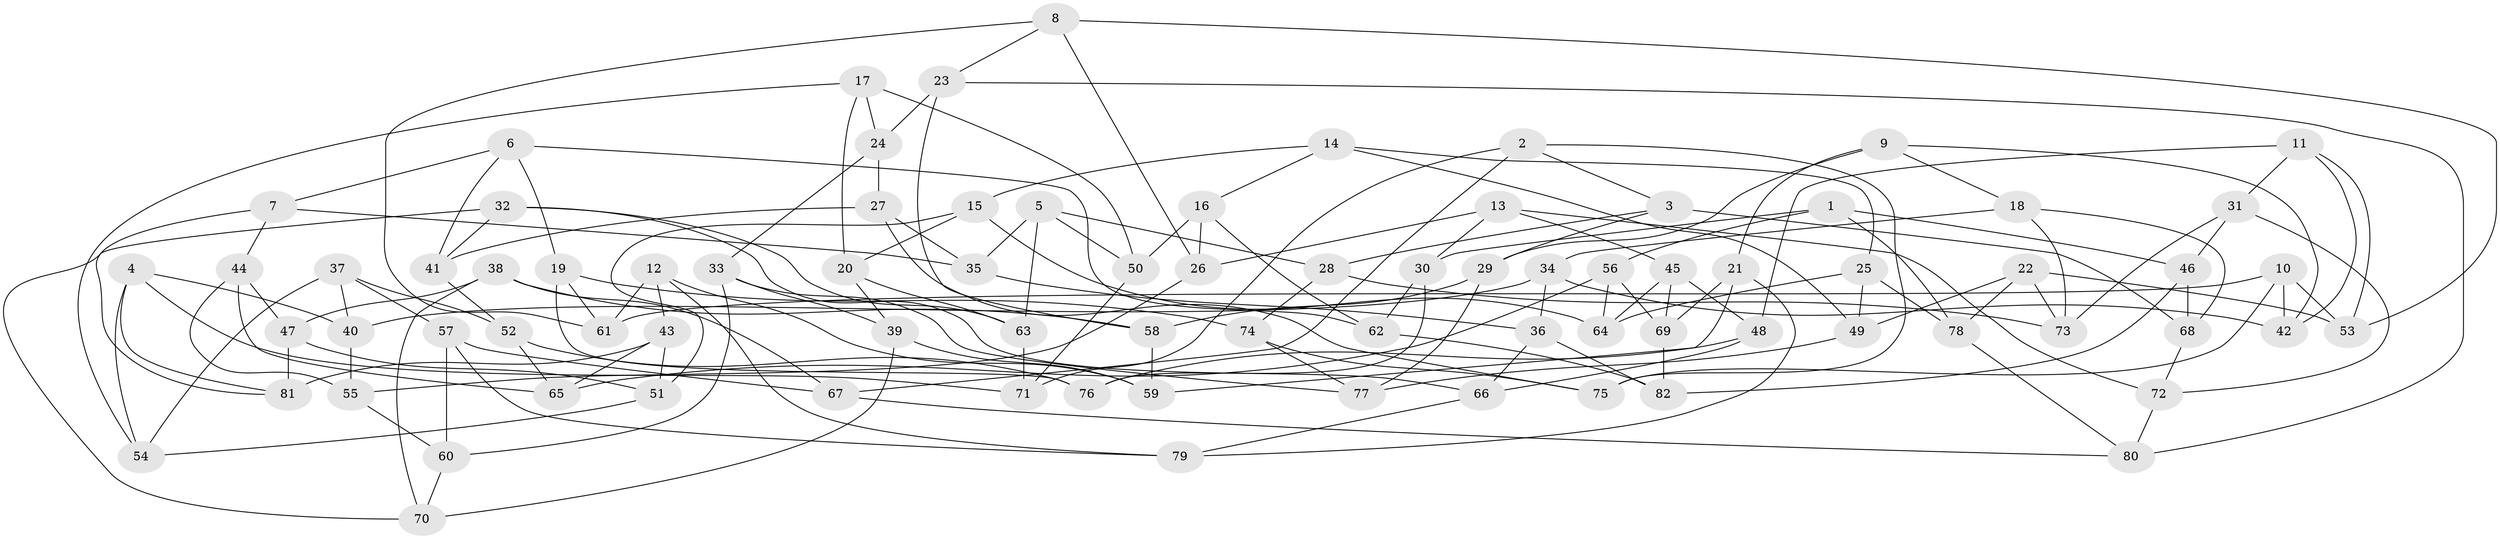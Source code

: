 // coarse degree distribution, {6: 0.5833333333333334, 4: 0.2916666666666667, 5: 0.125}
// Generated by graph-tools (version 1.1) at 2025/24/03/03/25 07:24:29]
// undirected, 82 vertices, 164 edges
graph export_dot {
graph [start="1"]
  node [color=gray90,style=filled];
  1;
  2;
  3;
  4;
  5;
  6;
  7;
  8;
  9;
  10;
  11;
  12;
  13;
  14;
  15;
  16;
  17;
  18;
  19;
  20;
  21;
  22;
  23;
  24;
  25;
  26;
  27;
  28;
  29;
  30;
  31;
  32;
  33;
  34;
  35;
  36;
  37;
  38;
  39;
  40;
  41;
  42;
  43;
  44;
  45;
  46;
  47;
  48;
  49;
  50;
  51;
  52;
  53;
  54;
  55;
  56;
  57;
  58;
  59;
  60;
  61;
  62;
  63;
  64;
  65;
  66;
  67;
  68;
  69;
  70;
  71;
  72;
  73;
  74;
  75;
  76;
  77;
  78;
  79;
  80;
  81;
  82;
  1 -- 56;
  1 -- 78;
  1 -- 46;
  1 -- 30;
  2 -- 75;
  2 -- 67;
  2 -- 3;
  2 -- 71;
  3 -- 28;
  3 -- 29;
  3 -- 68;
  4 -- 54;
  4 -- 81;
  4 -- 40;
  4 -- 71;
  5 -- 50;
  5 -- 28;
  5 -- 63;
  5 -- 35;
  6 -- 19;
  6 -- 62;
  6 -- 7;
  6 -- 41;
  7 -- 81;
  7 -- 44;
  7 -- 35;
  8 -- 61;
  8 -- 26;
  8 -- 53;
  8 -- 23;
  9 -- 42;
  9 -- 21;
  9 -- 29;
  9 -- 18;
  10 -- 61;
  10 -- 42;
  10 -- 53;
  10 -- 75;
  11 -- 48;
  11 -- 31;
  11 -- 53;
  11 -- 42;
  12 -- 59;
  12 -- 43;
  12 -- 61;
  12 -- 79;
  13 -- 45;
  13 -- 30;
  13 -- 72;
  13 -- 26;
  14 -- 25;
  14 -- 49;
  14 -- 16;
  14 -- 15;
  15 -- 64;
  15 -- 20;
  15 -- 51;
  16 -- 62;
  16 -- 50;
  16 -- 26;
  17 -- 20;
  17 -- 54;
  17 -- 50;
  17 -- 24;
  18 -- 34;
  18 -- 68;
  18 -- 73;
  19 -- 76;
  19 -- 74;
  19 -- 61;
  20 -- 63;
  20 -- 39;
  21 -- 69;
  21 -- 79;
  21 -- 59;
  22 -- 73;
  22 -- 53;
  22 -- 78;
  22 -- 49;
  23 -- 80;
  23 -- 24;
  23 -- 58;
  24 -- 33;
  24 -- 27;
  25 -- 49;
  25 -- 78;
  25 -- 64;
  26 -- 55;
  27 -- 41;
  27 -- 35;
  27 -- 75;
  28 -- 74;
  28 -- 73;
  29 -- 58;
  29 -- 77;
  30 -- 76;
  30 -- 62;
  31 -- 46;
  31 -- 73;
  31 -- 72;
  32 -- 70;
  32 -- 41;
  32 -- 66;
  32 -- 63;
  33 -- 39;
  33 -- 60;
  33 -- 77;
  34 -- 42;
  34 -- 40;
  34 -- 36;
  35 -- 36;
  36 -- 66;
  36 -- 82;
  37 -- 40;
  37 -- 52;
  37 -- 57;
  37 -- 54;
  38 -- 58;
  38 -- 70;
  38 -- 67;
  38 -- 47;
  39 -- 70;
  39 -- 59;
  40 -- 55;
  41 -- 52;
  43 -- 81;
  43 -- 65;
  43 -- 51;
  44 -- 47;
  44 -- 65;
  44 -- 55;
  45 -- 69;
  45 -- 64;
  45 -- 48;
  46 -- 68;
  46 -- 82;
  47 -- 81;
  47 -- 51;
  48 -- 66;
  48 -- 76;
  49 -- 77;
  50 -- 71;
  51 -- 54;
  52 -- 76;
  52 -- 65;
  55 -- 60;
  56 -- 69;
  56 -- 65;
  56 -- 64;
  57 -- 79;
  57 -- 67;
  57 -- 60;
  58 -- 59;
  60 -- 70;
  62 -- 82;
  63 -- 71;
  66 -- 79;
  67 -- 80;
  68 -- 72;
  69 -- 82;
  72 -- 80;
  74 -- 75;
  74 -- 77;
  78 -- 80;
}
